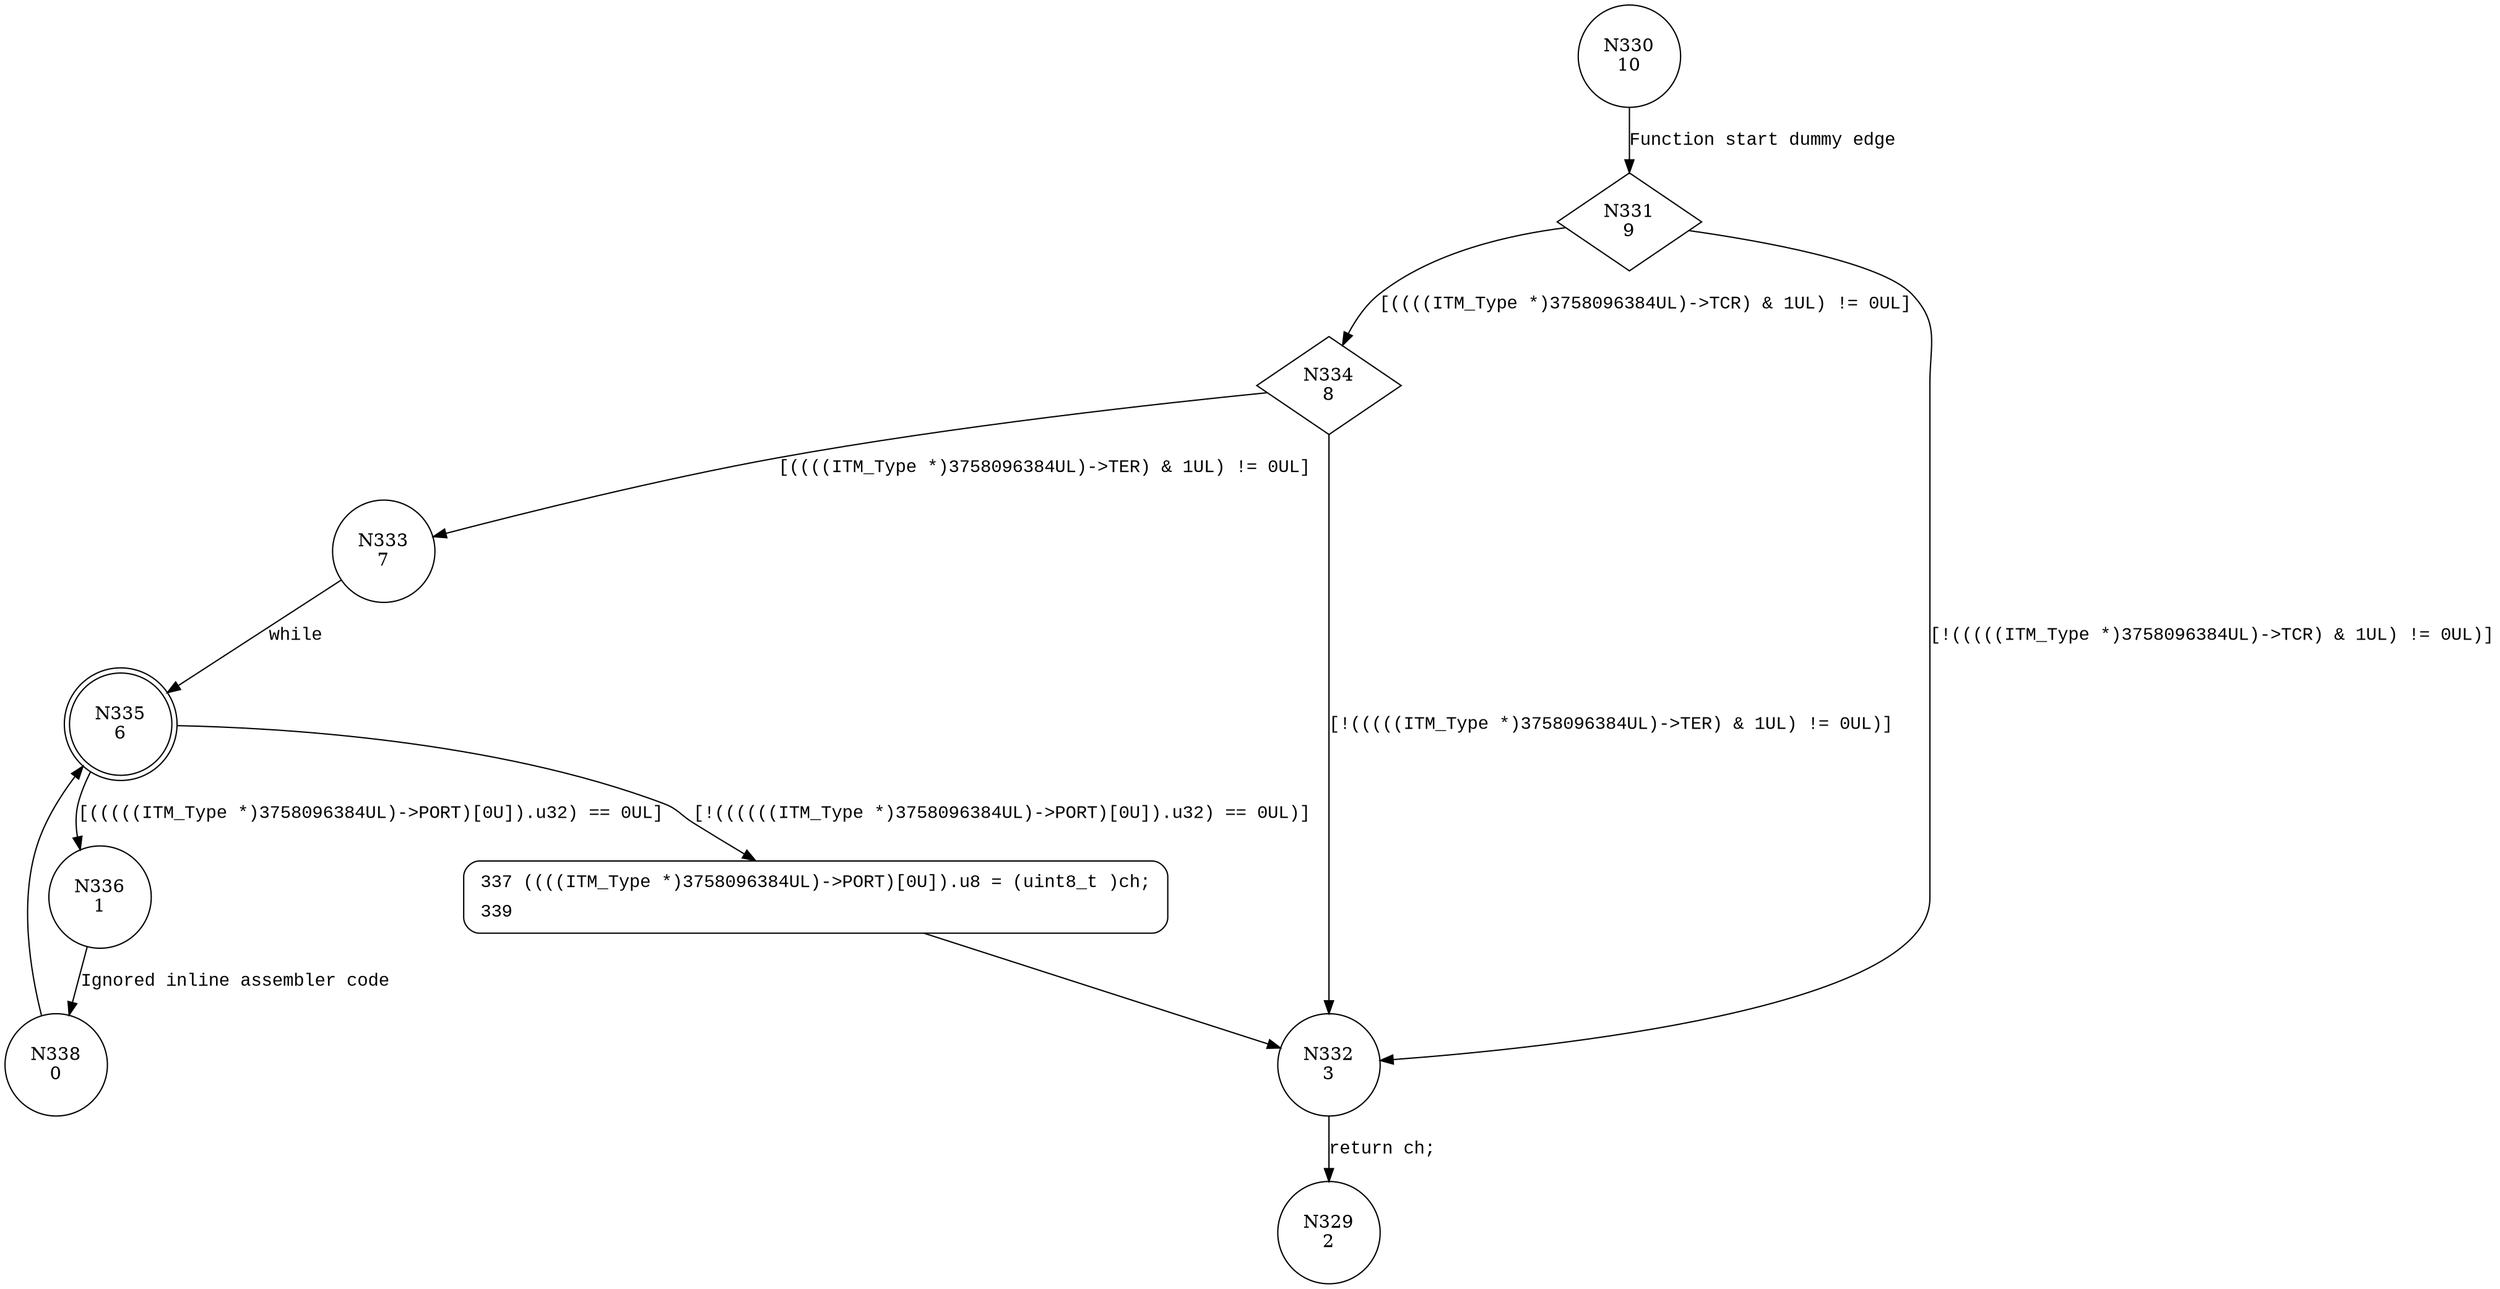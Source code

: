 digraph ITM_SendChar {
330 [shape="circle" label="N330\n10"]
331 [shape="diamond" label="N331\n9"]
334 [shape="diamond" label="N334\n8"]
332 [shape="circle" label="N332\n3"]
329 [shape="circle" label="N329\n2"]
333 [shape="circle" label="N333\n7"]
335 [shape="doublecircle" label="N335\n6"]
336 [shape="circle" label="N336\n1"]
337 [shape="circle" label="N337\n5"]
338 [shape="circle" label="N338\n0"]
337 [style="filled,bold" penwidth="1" fillcolor="white" fontname="Courier New" shape="Mrecord" label=<<table border="0" cellborder="0" cellpadding="3" bgcolor="white"><tr><td align="right">337</td><td align="left">((((ITM_Type *)3758096384UL)-&gt;PORT)[0U]).u8 = (uint8_t )ch;</td></tr><tr><td align="right">339</td><td align="left"></td></tr></table>>]
337 -> 332[label=""]
330 -> 331 [label="Function start dummy edge" fontname="Courier New"]
331 -> 334 [label="[((((ITM_Type *)3758096384UL)->TCR) & 1UL) != 0UL]" fontname="Courier New"]
331 -> 332 [label="[!(((((ITM_Type *)3758096384UL)->TCR) & 1UL) != 0UL)]" fontname="Courier New"]
332 -> 329 [label="return ch;" fontname="Courier New"]
334 -> 333 [label="[((((ITM_Type *)3758096384UL)->TER) & 1UL) != 0UL]" fontname="Courier New"]
334 -> 332 [label="[!(((((ITM_Type *)3758096384UL)->TER) & 1UL) != 0UL)]" fontname="Courier New"]
335 -> 336 [label="[(((((ITM_Type *)3758096384UL)->PORT)[0U]).u32) == 0UL]" fontname="Courier New"]
335 -> 337 [label="[!((((((ITM_Type *)3758096384UL)->PORT)[0U]).u32) == 0UL)]" fontname="Courier New"]
336 -> 338 [label="Ignored inline assembler code" fontname="Courier New"]
333 -> 335 [label="while" fontname="Courier New"]
338 -> 335 [label="" fontname="Courier New"]
}